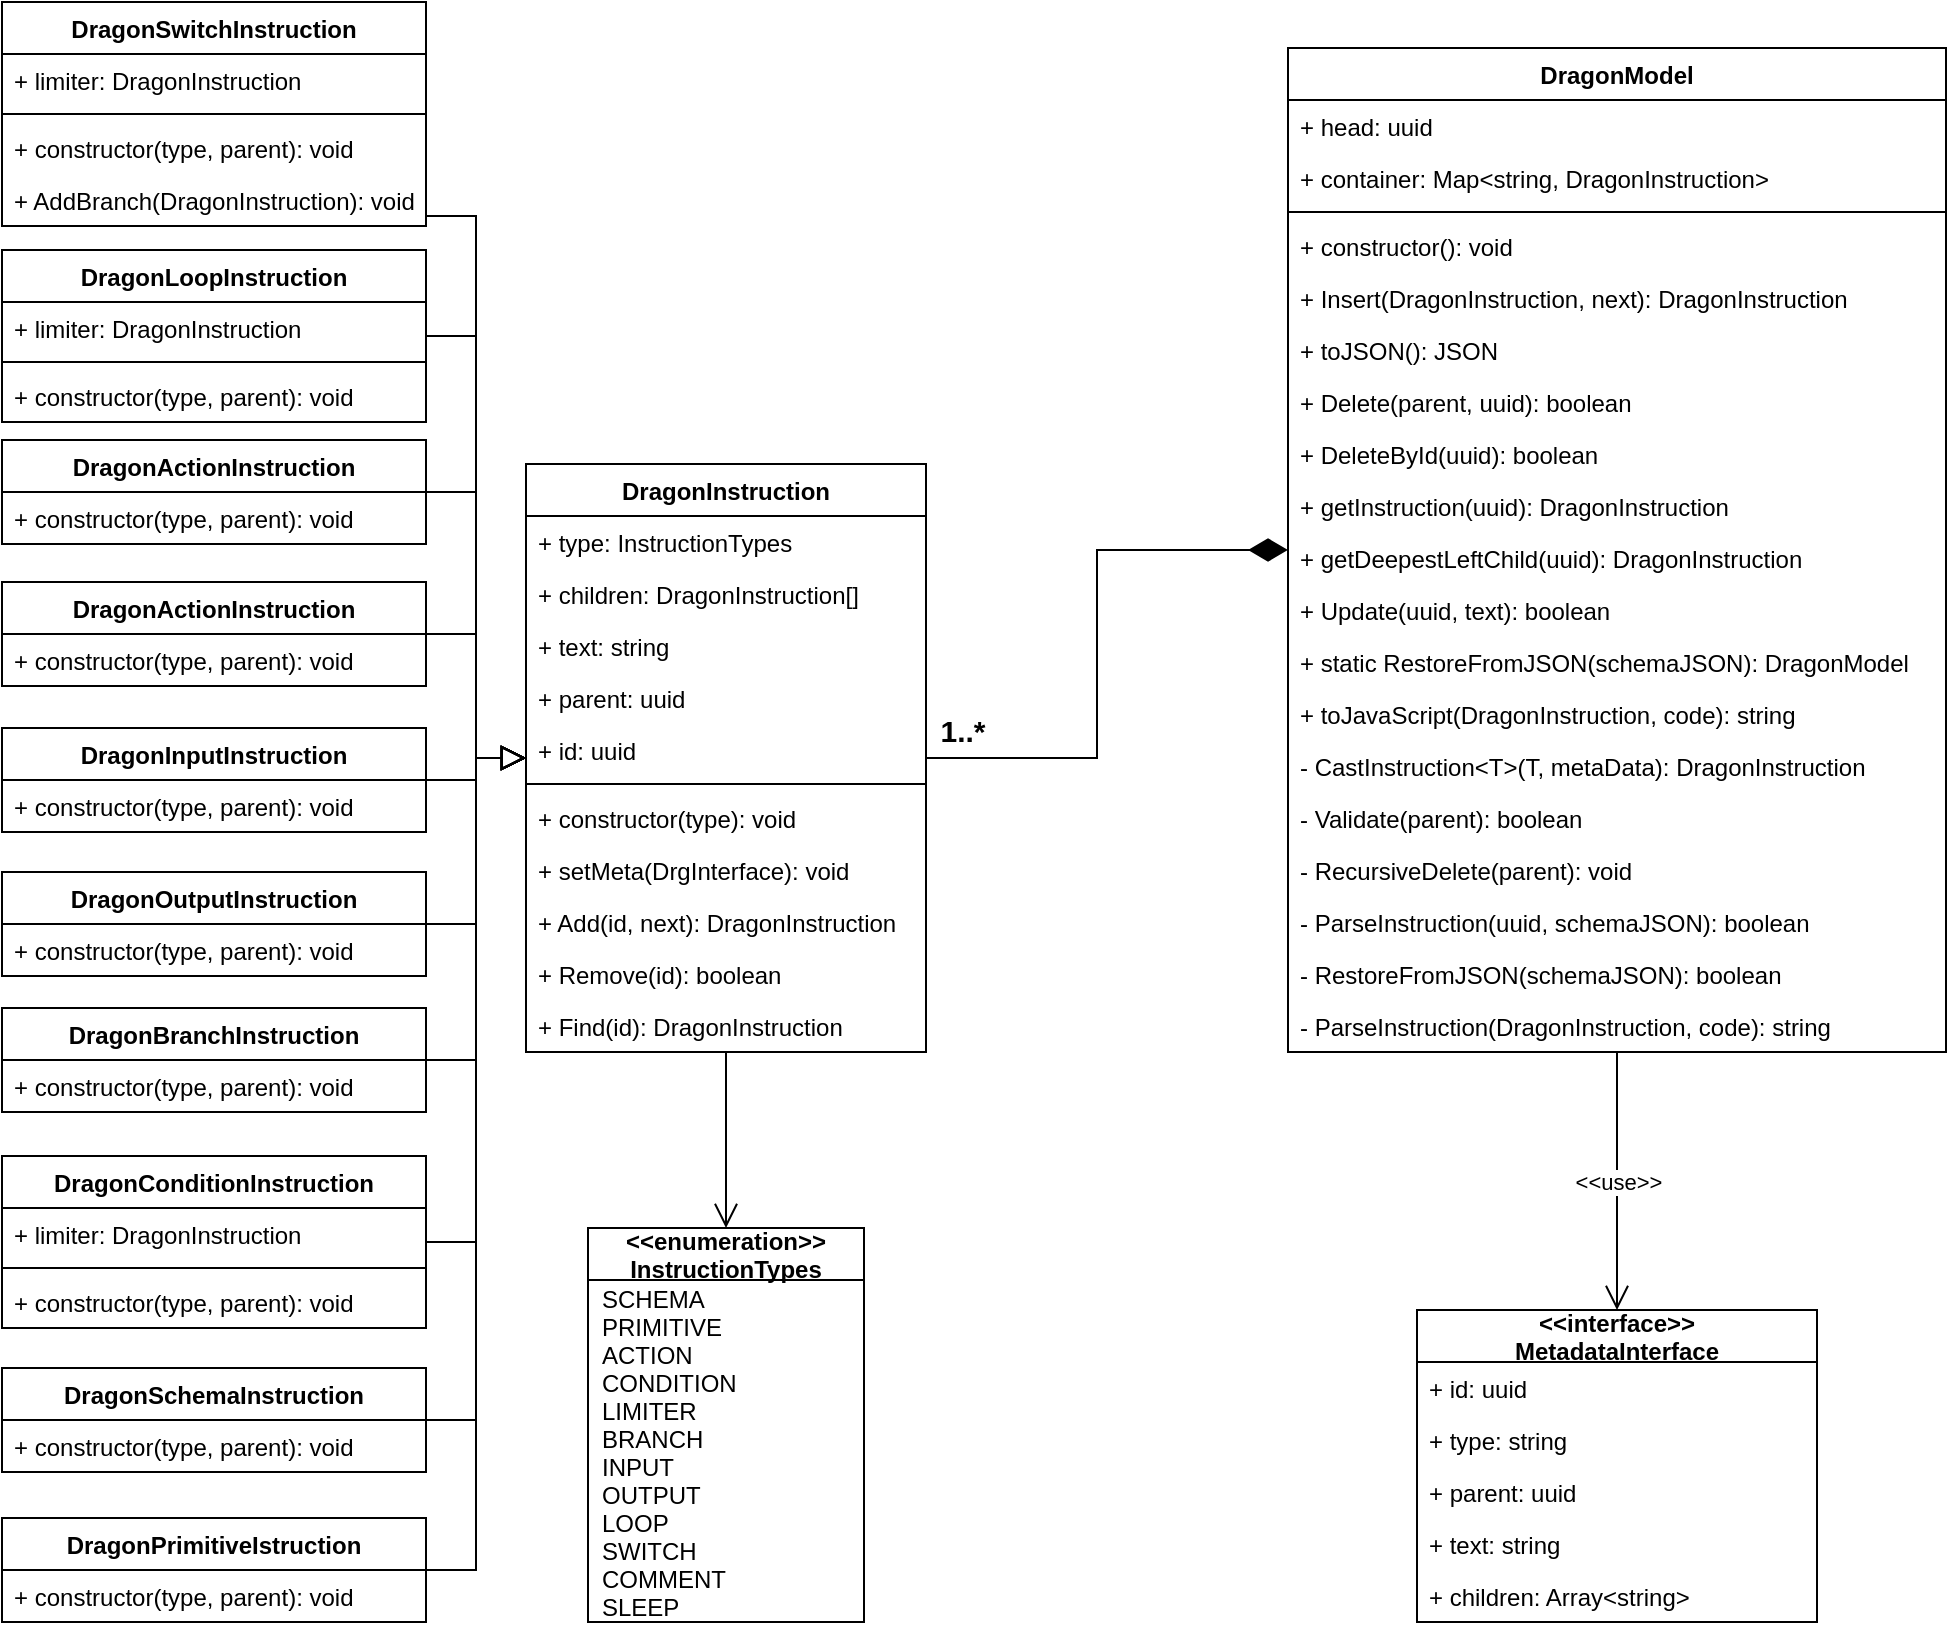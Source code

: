 <mxfile version="14.6.13" type="device"><diagram id="lkEdG2mua0TbgYjshl0X" name="Dragon"><mxGraphModel dx="1786" dy="419" grid="0" gridSize="10" guides="1" tooltips="1" connect="1" arrows="1" fold="1" page="0" pageScale="1" pageWidth="827" pageHeight="1169" math="0" shadow="0"><root><mxCell id="0"/><mxCell id="1" parent="0"/><mxCell id="usvuvdgIltnfsR_H9CdH-126" style="edgeStyle=orthogonalEdgeStyle;rounded=0;orthogonalLoop=1;jettySize=auto;html=1;endArrow=open;endFill=0;endSize=10;" edge="1" parent="1" source="usvuvdgIltnfsR_H9CdH-7" target="usvuvdgIltnfsR_H9CdH-120"><mxGeometry relative="1" as="geometry"/></mxCell><mxCell id="usvuvdgIltnfsR_H9CdH-129" style="edgeStyle=orthogonalEdgeStyle;rounded=0;orthogonalLoop=1;jettySize=auto;html=1;endArrow=diamondThin;endFill=1;endSize=17;" edge="1" parent="1" source="usvuvdgIltnfsR_H9CdH-7" target="usvuvdgIltnfsR_H9CdH-82"><mxGeometry relative="1" as="geometry"/></mxCell><mxCell id="usvuvdgIltnfsR_H9CdH-7" value="DragonInstruction" style="swimlane;fontStyle=1;align=center;verticalAlign=top;childLayout=stackLayout;horizontal=1;startSize=26;horizontalStack=0;resizeParent=1;resizeParentMax=0;resizeLast=0;collapsible=1;marginBottom=0;" vertex="1" parent="1"><mxGeometry x="180" y="820" width="200" height="294" as="geometry"/></mxCell><mxCell id="usvuvdgIltnfsR_H9CdH-16" value="+ type: InstructionTypes" style="text;strokeColor=none;fillColor=none;align=left;verticalAlign=top;spacingLeft=4;spacingRight=4;overflow=hidden;rotatable=0;points=[[0,0.5],[1,0.5]];portConstraint=eastwest;" vertex="1" parent="usvuvdgIltnfsR_H9CdH-7"><mxGeometry y="26" width="200" height="26" as="geometry"/></mxCell><mxCell id="usvuvdgIltnfsR_H9CdH-20" value="+ children: DragonInstruction[]" style="text;strokeColor=none;fillColor=none;align=left;verticalAlign=top;spacingLeft=4;spacingRight=4;overflow=hidden;rotatable=0;points=[[0,0.5],[1,0.5]];portConstraint=eastwest;" vertex="1" parent="usvuvdgIltnfsR_H9CdH-7"><mxGeometry y="52" width="200" height="26" as="geometry"/></mxCell><mxCell id="usvuvdgIltnfsR_H9CdH-19" value="+ text: string" style="text;strokeColor=none;fillColor=none;align=left;verticalAlign=top;spacingLeft=4;spacingRight=4;overflow=hidden;rotatable=0;points=[[0,0.5],[1,0.5]];portConstraint=eastwest;" vertex="1" parent="usvuvdgIltnfsR_H9CdH-7"><mxGeometry y="78" width="200" height="26" as="geometry"/></mxCell><mxCell id="usvuvdgIltnfsR_H9CdH-18" value="+ parent: uuid" style="text;strokeColor=none;fillColor=none;align=left;verticalAlign=top;spacingLeft=4;spacingRight=4;overflow=hidden;rotatable=0;points=[[0,0.5],[1,0.5]];portConstraint=eastwest;" vertex="1" parent="usvuvdgIltnfsR_H9CdH-7"><mxGeometry y="104" width="200" height="26" as="geometry"/></mxCell><mxCell id="usvuvdgIltnfsR_H9CdH-17" value="+ id: uuid" style="text;strokeColor=none;fillColor=none;align=left;verticalAlign=top;spacingLeft=4;spacingRight=4;overflow=hidden;rotatable=0;points=[[0,0.5],[1,0.5]];portConstraint=eastwest;" vertex="1" parent="usvuvdgIltnfsR_H9CdH-7"><mxGeometry y="130" width="200" height="26" as="geometry"/></mxCell><mxCell id="usvuvdgIltnfsR_H9CdH-9" value="" style="line;strokeWidth=1;fillColor=none;align=left;verticalAlign=middle;spacingTop=-1;spacingLeft=3;spacingRight=3;rotatable=0;labelPosition=right;points=[];portConstraint=eastwest;" vertex="1" parent="usvuvdgIltnfsR_H9CdH-7"><mxGeometry y="156" width="200" height="8" as="geometry"/></mxCell><mxCell id="usvuvdgIltnfsR_H9CdH-36" value="+ constructor(type): void" style="text;strokeColor=none;fillColor=none;align=left;verticalAlign=top;spacingLeft=4;spacingRight=4;overflow=hidden;rotatable=0;points=[[0,0.5],[1,0.5]];portConstraint=eastwest;" vertex="1" parent="usvuvdgIltnfsR_H9CdH-7"><mxGeometry y="164" width="200" height="26" as="geometry"/></mxCell><mxCell id="usvuvdgIltnfsR_H9CdH-21" value="+ setMeta(DrgInterface): void" style="text;strokeColor=none;fillColor=none;align=left;verticalAlign=top;spacingLeft=4;spacingRight=4;overflow=hidden;rotatable=0;points=[[0,0.5],[1,0.5]];portConstraint=eastwest;" vertex="1" parent="usvuvdgIltnfsR_H9CdH-7"><mxGeometry y="190" width="200" height="26" as="geometry"/></mxCell><mxCell id="usvuvdgIltnfsR_H9CdH-24" value="+ Add(id, next): DragonInstruction" style="text;strokeColor=none;fillColor=none;align=left;verticalAlign=top;spacingLeft=4;spacingRight=4;overflow=hidden;rotatable=0;points=[[0,0.5],[1,0.5]];portConstraint=eastwest;" vertex="1" parent="usvuvdgIltnfsR_H9CdH-7"><mxGeometry y="216" width="200" height="26" as="geometry"/></mxCell><mxCell id="usvuvdgIltnfsR_H9CdH-22" value="+ Remove(id): boolean" style="text;strokeColor=none;fillColor=none;align=left;verticalAlign=top;spacingLeft=4;spacingRight=4;overflow=hidden;rotatable=0;points=[[0,0.5],[1,0.5]];portConstraint=eastwest;" vertex="1" parent="usvuvdgIltnfsR_H9CdH-7"><mxGeometry y="242" width="200" height="26" as="geometry"/></mxCell><mxCell id="usvuvdgIltnfsR_H9CdH-23" value="+ Find(id): DragonInstruction" style="text;strokeColor=none;fillColor=none;align=left;verticalAlign=top;spacingLeft=4;spacingRight=4;overflow=hidden;rotatable=0;points=[[0,0.5],[1,0.5]];portConstraint=eastwest;" vertex="1" parent="usvuvdgIltnfsR_H9CdH-7"><mxGeometry y="268" width="200" height="26" as="geometry"/></mxCell><mxCell id="usvuvdgIltnfsR_H9CdH-38" style="edgeStyle=orthogonalEdgeStyle;rounded=0;orthogonalLoop=1;jettySize=auto;html=1;endArrow=block;endFill=0;endSize=10;" edge="1" parent="1" source="usvuvdgIltnfsR_H9CdH-25" target="usvuvdgIltnfsR_H9CdH-7"><mxGeometry relative="1" as="geometry"/></mxCell><mxCell id="usvuvdgIltnfsR_H9CdH-25" value="DragonActionInstruction" style="swimlane;fontStyle=1;align=center;verticalAlign=top;childLayout=stackLayout;horizontal=1;startSize=26;horizontalStack=0;resizeParent=1;resizeParentMax=0;resizeLast=0;collapsible=1;marginBottom=0;labelBackgroundColor=none;" vertex="1" parent="1"><mxGeometry x="-82" y="808" width="212" height="52" as="geometry"/></mxCell><mxCell id="usvuvdgIltnfsR_H9CdH-37" value="+ constructor(type, parent): void" style="text;strokeColor=none;fillColor=none;align=left;verticalAlign=top;spacingLeft=4;spacingRight=4;overflow=hidden;rotatable=0;points=[[0,0.5],[1,0.5]];portConstraint=eastwest;" vertex="1" parent="usvuvdgIltnfsR_H9CdH-25"><mxGeometry y="26" width="212" height="26" as="geometry"/></mxCell><mxCell id="usvuvdgIltnfsR_H9CdH-42" style="edgeStyle=orthogonalEdgeStyle;rounded=0;orthogonalLoop=1;jettySize=auto;html=1;endArrow=block;endFill=0;endSize=10;" edge="1" parent="1" source="usvuvdgIltnfsR_H9CdH-39" target="usvuvdgIltnfsR_H9CdH-7"><mxGeometry relative="1" as="geometry"/></mxCell><mxCell id="usvuvdgIltnfsR_H9CdH-39" value="DragonActionInstruction" style="swimlane;fontStyle=1;align=center;verticalAlign=top;childLayout=stackLayout;horizontal=1;startSize=26;horizontalStack=0;resizeParent=1;resizeParentMax=0;resizeLast=0;collapsible=1;marginBottom=0;labelBackgroundColor=none;" vertex="1" parent="1"><mxGeometry x="-82" y="879" width="212" height="52" as="geometry"/></mxCell><mxCell id="usvuvdgIltnfsR_H9CdH-41" value="+ constructor(type, parent): void" style="text;strokeColor=none;fillColor=none;align=left;verticalAlign=top;spacingLeft=4;spacingRight=4;overflow=hidden;rotatable=0;points=[[0,0.5],[1,0.5]];portConstraint=eastwest;" vertex="1" parent="usvuvdgIltnfsR_H9CdH-39"><mxGeometry y="26" width="212" height="26" as="geometry"/></mxCell><mxCell id="usvuvdgIltnfsR_H9CdH-73" style="edgeStyle=orthogonalEdgeStyle;rounded=0;orthogonalLoop=1;jettySize=auto;html=1;endArrow=block;endFill=0;endSize=10;" edge="1" parent="1" source="usvuvdgIltnfsR_H9CdH-43" target="usvuvdgIltnfsR_H9CdH-7"><mxGeometry relative="1" as="geometry"/></mxCell><mxCell id="usvuvdgIltnfsR_H9CdH-43" value="DragonInputInstruction" style="swimlane;fontStyle=1;align=center;verticalAlign=top;childLayout=stackLayout;horizontal=1;startSize=26;horizontalStack=0;resizeParent=1;resizeParentMax=0;resizeLast=0;collapsible=1;marginBottom=0;labelBackgroundColor=none;" vertex="1" parent="1"><mxGeometry x="-82" y="952" width="212" height="52" as="geometry"/></mxCell><mxCell id="usvuvdgIltnfsR_H9CdH-45" value="+ constructor(type, parent): void" style="text;strokeColor=none;fillColor=none;align=left;verticalAlign=top;spacingLeft=4;spacingRight=4;overflow=hidden;rotatable=0;points=[[0,0.5],[1,0.5]];portConstraint=eastwest;" vertex="1" parent="usvuvdgIltnfsR_H9CdH-43"><mxGeometry y="26" width="212" height="26" as="geometry"/></mxCell><mxCell id="usvuvdgIltnfsR_H9CdH-75" style="edgeStyle=orthogonalEdgeStyle;rounded=0;orthogonalLoop=1;jettySize=auto;html=1;endArrow=block;endFill=0;endSize=10;" edge="1" parent="1" source="usvuvdgIltnfsR_H9CdH-46" target="usvuvdgIltnfsR_H9CdH-7"><mxGeometry relative="1" as="geometry"/></mxCell><mxCell id="usvuvdgIltnfsR_H9CdH-46" value="DragonOutputInstruction" style="swimlane;fontStyle=1;align=center;verticalAlign=top;childLayout=stackLayout;horizontal=1;startSize=26;horizontalStack=0;resizeParent=1;resizeParentMax=0;resizeLast=0;collapsible=1;marginBottom=0;labelBackgroundColor=none;" vertex="1" parent="1"><mxGeometry x="-82" y="1024" width="212" height="52" as="geometry"/></mxCell><mxCell id="usvuvdgIltnfsR_H9CdH-48" value="+ constructor(type, parent): void" style="text;strokeColor=none;fillColor=none;align=left;verticalAlign=top;spacingLeft=4;spacingRight=4;overflow=hidden;rotatable=0;points=[[0,0.5],[1,0.5]];portConstraint=eastwest;" vertex="1" parent="usvuvdgIltnfsR_H9CdH-46"><mxGeometry y="26" width="212" height="26" as="geometry"/></mxCell><mxCell id="usvuvdgIltnfsR_H9CdH-76" style="edgeStyle=orthogonalEdgeStyle;rounded=0;orthogonalLoop=1;jettySize=auto;html=1;endArrow=block;endFill=0;endSize=10;" edge="1" parent="1" source="usvuvdgIltnfsR_H9CdH-49" target="usvuvdgIltnfsR_H9CdH-7"><mxGeometry relative="1" as="geometry"/></mxCell><mxCell id="usvuvdgIltnfsR_H9CdH-49" value="DragonBranchInstruction" style="swimlane;fontStyle=1;align=center;verticalAlign=top;childLayout=stackLayout;horizontal=1;startSize=26;horizontalStack=0;resizeParent=1;resizeParentMax=0;resizeLast=0;collapsible=1;marginBottom=0;labelBackgroundColor=none;" vertex="1" parent="1"><mxGeometry x="-82" y="1092" width="212" height="52" as="geometry"/></mxCell><mxCell id="usvuvdgIltnfsR_H9CdH-51" value="+ constructor(type, parent): void" style="text;strokeColor=none;fillColor=none;align=left;verticalAlign=top;spacingLeft=4;spacingRight=4;overflow=hidden;rotatable=0;points=[[0,0.5],[1,0.5]];portConstraint=eastwest;" vertex="1" parent="usvuvdgIltnfsR_H9CdH-49"><mxGeometry y="26" width="212" height="26" as="geometry"/></mxCell><mxCell id="usvuvdgIltnfsR_H9CdH-77" style="edgeStyle=orthogonalEdgeStyle;rounded=0;orthogonalLoop=1;jettySize=auto;html=1;endArrow=block;endFill=0;endSize=10;" edge="1" parent="1" source="usvuvdgIltnfsR_H9CdH-54" target="usvuvdgIltnfsR_H9CdH-7"><mxGeometry relative="1" as="geometry"><Array as="points"><mxPoint x="155" y="1209"/><mxPoint x="155" y="967"/></Array></mxGeometry></mxCell><mxCell id="usvuvdgIltnfsR_H9CdH-54" value="DragonConditionInstruction" style="swimlane;fontStyle=1;align=center;verticalAlign=top;childLayout=stackLayout;horizontal=1;startSize=26;horizontalStack=0;resizeParent=1;resizeParentMax=0;resizeLast=0;collapsible=1;marginBottom=0;labelBackgroundColor=none;" vertex="1" parent="1"><mxGeometry x="-82" y="1166" width="212" height="86" as="geometry"/></mxCell><mxCell id="usvuvdgIltnfsR_H9CdH-57" value="+ limiter: DragonInstruction" style="text;strokeColor=none;fillColor=none;align=left;verticalAlign=top;spacingLeft=4;spacingRight=4;overflow=hidden;rotatable=0;points=[[0,0.5],[1,0.5]];portConstraint=eastwest;" vertex="1" parent="usvuvdgIltnfsR_H9CdH-54"><mxGeometry y="26" width="212" height="26" as="geometry"/></mxCell><mxCell id="usvuvdgIltnfsR_H9CdH-55" value="" style="line;strokeWidth=1;fillColor=none;align=left;verticalAlign=middle;spacingTop=-1;spacingLeft=3;spacingRight=3;rotatable=0;labelPosition=right;points=[];portConstraint=eastwest;" vertex="1" parent="usvuvdgIltnfsR_H9CdH-54"><mxGeometry y="52" width="212" height="8" as="geometry"/></mxCell><mxCell id="usvuvdgIltnfsR_H9CdH-56" value="+ constructor(type, parent): void" style="text;strokeColor=none;fillColor=none;align=left;verticalAlign=top;spacingLeft=4;spacingRight=4;overflow=hidden;rotatable=0;points=[[0,0.5],[1,0.5]];portConstraint=eastwest;" vertex="1" parent="usvuvdgIltnfsR_H9CdH-54"><mxGeometry y="60" width="212" height="26" as="geometry"/></mxCell><mxCell id="usvuvdgIltnfsR_H9CdH-81" style="edgeStyle=orthogonalEdgeStyle;rounded=0;orthogonalLoop=1;jettySize=auto;html=1;endArrow=block;endFill=0;endSize=10;" edge="1" parent="1" source="usvuvdgIltnfsR_H9CdH-58" target="usvuvdgIltnfsR_H9CdH-7"><mxGeometry relative="1" as="geometry"><Array as="points"><mxPoint x="155" y="756"/><mxPoint x="155" y="967"/></Array></mxGeometry></mxCell><mxCell id="usvuvdgIltnfsR_H9CdH-58" value="DragonLoopInstruction" style="swimlane;fontStyle=1;align=center;verticalAlign=top;childLayout=stackLayout;horizontal=1;startSize=26;horizontalStack=0;resizeParent=1;resizeParentMax=0;resizeLast=0;collapsible=1;marginBottom=0;labelBackgroundColor=none;" vertex="1" parent="1"><mxGeometry x="-82" y="713" width="212" height="86" as="geometry"/></mxCell><mxCell id="usvuvdgIltnfsR_H9CdH-59" value="+ limiter: DragonInstruction" style="text;strokeColor=none;fillColor=none;align=left;verticalAlign=top;spacingLeft=4;spacingRight=4;overflow=hidden;rotatable=0;points=[[0,0.5],[1,0.5]];portConstraint=eastwest;" vertex="1" parent="usvuvdgIltnfsR_H9CdH-58"><mxGeometry y="26" width="212" height="26" as="geometry"/></mxCell><mxCell id="usvuvdgIltnfsR_H9CdH-60" value="" style="line;strokeWidth=1;fillColor=none;align=left;verticalAlign=middle;spacingTop=-1;spacingLeft=3;spacingRight=3;rotatable=0;labelPosition=right;points=[];portConstraint=eastwest;" vertex="1" parent="usvuvdgIltnfsR_H9CdH-58"><mxGeometry y="52" width="212" height="8" as="geometry"/></mxCell><mxCell id="usvuvdgIltnfsR_H9CdH-61" value="+ constructor(type, parent): void" style="text;strokeColor=none;fillColor=none;align=left;verticalAlign=top;spacingLeft=4;spacingRight=4;overflow=hidden;rotatable=0;points=[[0,0.5],[1,0.5]];portConstraint=eastwest;" vertex="1" parent="usvuvdgIltnfsR_H9CdH-58"><mxGeometry y="60" width="212" height="26" as="geometry"/></mxCell><mxCell id="usvuvdgIltnfsR_H9CdH-80" style="edgeStyle=orthogonalEdgeStyle;rounded=0;orthogonalLoop=1;jettySize=auto;html=1;endArrow=block;endFill=0;endSize=10;" edge="1" parent="1" source="usvuvdgIltnfsR_H9CdH-62" target="usvuvdgIltnfsR_H9CdH-7"><mxGeometry relative="1" as="geometry"><Array as="points"><mxPoint x="155" y="696.0"/><mxPoint x="155" y="967.0"/></Array></mxGeometry></mxCell><mxCell id="usvuvdgIltnfsR_H9CdH-62" value="DragonSwitchInstruction" style="swimlane;fontStyle=1;align=center;verticalAlign=top;childLayout=stackLayout;horizontal=1;startSize=26;horizontalStack=0;resizeParent=1;resizeParentMax=0;resizeLast=0;collapsible=1;marginBottom=0;labelBackgroundColor=none;" vertex="1" parent="1"><mxGeometry x="-82" y="589" width="212" height="112" as="geometry"/></mxCell><mxCell id="usvuvdgIltnfsR_H9CdH-63" value="+ limiter: DragonInstruction" style="text;strokeColor=none;fillColor=none;align=left;verticalAlign=top;spacingLeft=4;spacingRight=4;overflow=hidden;rotatable=0;points=[[0,0.5],[1,0.5]];portConstraint=eastwest;" vertex="1" parent="usvuvdgIltnfsR_H9CdH-62"><mxGeometry y="26" width="212" height="26" as="geometry"/></mxCell><mxCell id="usvuvdgIltnfsR_H9CdH-64" value="" style="line;strokeWidth=1;fillColor=none;align=left;verticalAlign=middle;spacingTop=-1;spacingLeft=3;spacingRight=3;rotatable=0;labelPosition=right;points=[];portConstraint=eastwest;" vertex="1" parent="usvuvdgIltnfsR_H9CdH-62"><mxGeometry y="52" width="212" height="8" as="geometry"/></mxCell><mxCell id="usvuvdgIltnfsR_H9CdH-65" value="+ constructor(type, parent): void" style="text;strokeColor=none;fillColor=none;align=left;verticalAlign=top;spacingLeft=4;spacingRight=4;overflow=hidden;rotatable=0;points=[[0,0.5],[1,0.5]];portConstraint=eastwest;" vertex="1" parent="usvuvdgIltnfsR_H9CdH-62"><mxGeometry y="60" width="212" height="26" as="geometry"/></mxCell><mxCell id="usvuvdgIltnfsR_H9CdH-66" value="+ AddBranch(DragonInstruction): void" style="text;strokeColor=none;fillColor=none;align=left;verticalAlign=top;spacingLeft=4;spacingRight=4;overflow=hidden;rotatable=0;points=[[0,0.5],[1,0.5]];portConstraint=eastwest;" vertex="1" parent="usvuvdgIltnfsR_H9CdH-62"><mxGeometry y="86" width="212" height="26" as="geometry"/></mxCell><mxCell id="usvuvdgIltnfsR_H9CdH-78" style="edgeStyle=orthogonalEdgeStyle;rounded=0;orthogonalLoop=1;jettySize=auto;html=1;endArrow=block;endFill=0;endSize=10;" edge="1" parent="1" source="usvuvdgIltnfsR_H9CdH-67" target="usvuvdgIltnfsR_H9CdH-7"><mxGeometry relative="1" as="geometry"><Array as="points"><mxPoint x="155" y="1298"/><mxPoint x="155" y="967"/></Array></mxGeometry></mxCell><mxCell id="usvuvdgIltnfsR_H9CdH-67" value="DragonSchemaInstruction" style="swimlane;fontStyle=1;align=center;verticalAlign=top;childLayout=stackLayout;horizontal=1;startSize=26;horizontalStack=0;resizeParent=1;resizeParentMax=0;resizeLast=0;collapsible=1;marginBottom=0;labelBackgroundColor=none;" vertex="1" parent="1"><mxGeometry x="-82" y="1272" width="212" height="52" as="geometry"/></mxCell><mxCell id="usvuvdgIltnfsR_H9CdH-69" value="+ constructor(type, parent): void" style="text;strokeColor=none;fillColor=none;align=left;verticalAlign=top;spacingLeft=4;spacingRight=4;overflow=hidden;rotatable=0;points=[[0,0.5],[1,0.5]];portConstraint=eastwest;" vertex="1" parent="usvuvdgIltnfsR_H9CdH-67"><mxGeometry y="26" width="212" height="26" as="geometry"/></mxCell><mxCell id="usvuvdgIltnfsR_H9CdH-79" style="edgeStyle=orthogonalEdgeStyle;rounded=0;orthogonalLoop=1;jettySize=auto;html=1;endArrow=block;endFill=0;endSize=10;" edge="1" parent="1" source="usvuvdgIltnfsR_H9CdH-70" target="usvuvdgIltnfsR_H9CdH-7"><mxGeometry relative="1" as="geometry"><Array as="points"><mxPoint x="155" y="1373"/><mxPoint x="155" y="967"/></Array></mxGeometry></mxCell><mxCell id="usvuvdgIltnfsR_H9CdH-70" value="DragonPrimitiveIstruction" style="swimlane;fontStyle=1;align=center;verticalAlign=top;childLayout=stackLayout;horizontal=1;startSize=26;horizontalStack=0;resizeParent=1;resizeParentMax=0;resizeLast=0;collapsible=1;marginBottom=0;labelBackgroundColor=none;" vertex="1" parent="1"><mxGeometry x="-82" y="1347" width="212" height="52" as="geometry"/></mxCell><mxCell id="usvuvdgIltnfsR_H9CdH-72" value="+ constructor(type, parent): void" style="text;strokeColor=none;fillColor=none;align=left;verticalAlign=top;spacingLeft=4;spacingRight=4;overflow=hidden;rotatable=0;points=[[0,0.5],[1,0.5]];portConstraint=eastwest;" vertex="1" parent="usvuvdgIltnfsR_H9CdH-70"><mxGeometry y="26" width="212" height="26" as="geometry"/></mxCell><mxCell id="usvuvdgIltnfsR_H9CdH-127" value="&amp;lt;&amp;lt;use&amp;gt;&amp;gt;" style="edgeStyle=orthogonalEdgeStyle;rounded=0;orthogonalLoop=1;jettySize=auto;html=1;endArrow=open;endFill=0;endSize=10;" edge="1" parent="1" source="usvuvdgIltnfsR_H9CdH-82" target="usvuvdgIltnfsR_H9CdH-108"><mxGeometry relative="1" as="geometry"/></mxCell><mxCell id="usvuvdgIltnfsR_H9CdH-82" value="DragonModel" style="swimlane;fontStyle=1;align=center;verticalAlign=top;childLayout=stackLayout;horizontal=1;startSize=26;horizontalStack=0;resizeParent=1;resizeParentMax=0;resizeLast=0;collapsible=1;marginBottom=0;" vertex="1" parent="1"><mxGeometry x="561" y="612" width="329" height="502" as="geometry"/></mxCell><mxCell id="usvuvdgIltnfsR_H9CdH-83" value="+ head: uuid" style="text;strokeColor=none;fillColor=none;align=left;verticalAlign=top;spacingLeft=4;spacingRight=4;overflow=hidden;rotatable=0;points=[[0,0.5],[1,0.5]];portConstraint=eastwest;fontSize=12;" vertex="1" parent="usvuvdgIltnfsR_H9CdH-82"><mxGeometry y="26" width="329" height="26" as="geometry"/></mxCell><mxCell id="usvuvdgIltnfsR_H9CdH-84" value="+ container: Map&lt;string, DragonInstruction&gt;" style="text;strokeColor=none;fillColor=none;align=left;verticalAlign=top;spacingLeft=4;spacingRight=4;overflow=hidden;rotatable=0;points=[[0,0.5],[1,0.5]];portConstraint=eastwest;" vertex="1" parent="usvuvdgIltnfsR_H9CdH-82"><mxGeometry y="52" width="329" height="26" as="geometry"/></mxCell><mxCell id="usvuvdgIltnfsR_H9CdH-88" value="" style="line;strokeWidth=1;fillColor=none;align=left;verticalAlign=middle;spacingTop=-1;spacingLeft=3;spacingRight=3;rotatable=0;labelPosition=right;points=[];portConstraint=eastwest;" vertex="1" parent="usvuvdgIltnfsR_H9CdH-82"><mxGeometry y="78" width="329" height="8" as="geometry"/></mxCell><mxCell id="usvuvdgIltnfsR_H9CdH-89" value="+ constructor(): void" style="text;strokeColor=none;fillColor=none;align=left;verticalAlign=top;spacingLeft=4;spacingRight=4;overflow=hidden;rotatable=0;points=[[0,0.5],[1,0.5]];portConstraint=eastwest;" vertex="1" parent="usvuvdgIltnfsR_H9CdH-82"><mxGeometry y="86" width="329" height="26" as="geometry"/></mxCell><mxCell id="usvuvdgIltnfsR_H9CdH-91" value="+ Insert(DragonInstruction, next): DragonInstruction" style="text;strokeColor=none;fillColor=none;align=left;verticalAlign=top;spacingLeft=4;spacingRight=4;overflow=hidden;rotatable=0;points=[[0,0.5],[1,0.5]];portConstraint=eastwest;" vertex="1" parent="usvuvdgIltnfsR_H9CdH-82"><mxGeometry y="112" width="329" height="26" as="geometry"/></mxCell><mxCell id="usvuvdgIltnfsR_H9CdH-90" value="+ toJSON(): JSON" style="text;strokeColor=none;fillColor=none;align=left;verticalAlign=top;spacingLeft=4;spacingRight=4;overflow=hidden;rotatable=0;points=[[0,0.5],[1,0.5]];portConstraint=eastwest;" vertex="1" parent="usvuvdgIltnfsR_H9CdH-82"><mxGeometry y="138" width="329" height="26" as="geometry"/></mxCell><mxCell id="usvuvdgIltnfsR_H9CdH-94" value="+ Delete(parent, uuid): boolean" style="text;strokeColor=none;fillColor=none;align=left;verticalAlign=top;spacingLeft=4;spacingRight=4;overflow=hidden;rotatable=0;points=[[0,0.5],[1,0.5]];portConstraint=eastwest;" vertex="1" parent="usvuvdgIltnfsR_H9CdH-82"><mxGeometry y="164" width="329" height="26" as="geometry"/></mxCell><mxCell id="usvuvdgIltnfsR_H9CdH-98" value="+ DeleteById(uuid): boolean" style="text;strokeColor=none;fillColor=none;align=left;verticalAlign=top;spacingLeft=4;spacingRight=4;overflow=hidden;rotatable=0;points=[[0,0.5],[1,0.5]];portConstraint=eastwest;" vertex="1" parent="usvuvdgIltnfsR_H9CdH-82"><mxGeometry y="190" width="329" height="26" as="geometry"/></mxCell><mxCell id="usvuvdgIltnfsR_H9CdH-93" value="+ getInstruction(uuid): DragonInstruction" style="text;strokeColor=none;fillColor=none;align=left;verticalAlign=top;spacingLeft=4;spacingRight=4;overflow=hidden;rotatable=0;points=[[0,0.5],[1,0.5]];portConstraint=eastwest;" vertex="1" parent="usvuvdgIltnfsR_H9CdH-82"><mxGeometry y="216" width="329" height="26" as="geometry"/></mxCell><mxCell id="usvuvdgIltnfsR_H9CdH-99" value="+ getDeepestLeftChild(uuid): DragonInstruction" style="text;strokeColor=none;fillColor=none;align=left;verticalAlign=top;spacingLeft=4;spacingRight=4;overflow=hidden;rotatable=0;points=[[0,0.5],[1,0.5]];portConstraint=eastwest;" vertex="1" parent="usvuvdgIltnfsR_H9CdH-82"><mxGeometry y="242" width="329" height="26" as="geometry"/></mxCell><mxCell id="usvuvdgIltnfsR_H9CdH-92" value="+ Update(uuid, text): boolean" style="text;strokeColor=none;fillColor=none;align=left;verticalAlign=top;spacingLeft=4;spacingRight=4;overflow=hidden;rotatable=0;points=[[0,0.5],[1,0.5]];portConstraint=eastwest;" vertex="1" parent="usvuvdgIltnfsR_H9CdH-82"><mxGeometry y="268" width="329" height="26" as="geometry"/></mxCell><mxCell id="usvuvdgIltnfsR_H9CdH-102" value="+ static RestoreFromJSON(schemaJSON): DragonModel" style="text;strokeColor=none;fillColor=none;align=left;verticalAlign=top;spacingLeft=4;spacingRight=4;overflow=hidden;rotatable=0;points=[[0,0.5],[1,0.5]];portConstraint=eastwest;" vertex="1" parent="usvuvdgIltnfsR_H9CdH-82"><mxGeometry y="294" width="329" height="26" as="geometry"/></mxCell><mxCell id="usvuvdgIltnfsR_H9CdH-107" value="+ toJavaScript(DragonInstruction, code): string" style="text;strokeColor=none;fillColor=none;align=left;verticalAlign=top;spacingLeft=4;spacingRight=4;overflow=hidden;rotatable=0;points=[[0,0.5],[1,0.5]];portConstraint=eastwest;" vertex="1" parent="usvuvdgIltnfsR_H9CdH-82"><mxGeometry y="320" width="329" height="26" as="geometry"/></mxCell><mxCell id="usvuvdgIltnfsR_H9CdH-101" value="- CastInstruction&lt;T&gt;(T, metaData): DragonInstruction" style="text;strokeColor=none;fillColor=none;align=left;verticalAlign=top;spacingLeft=4;spacingRight=4;overflow=hidden;rotatable=0;points=[[0,0.5],[1,0.5]];portConstraint=eastwest;" vertex="1" parent="usvuvdgIltnfsR_H9CdH-82"><mxGeometry y="346" width="329" height="26" as="geometry"/></mxCell><mxCell id="usvuvdgIltnfsR_H9CdH-96" value="- Validate(parent): boolean" style="text;strokeColor=none;fillColor=none;align=left;verticalAlign=top;spacingLeft=4;spacingRight=4;overflow=hidden;rotatable=0;points=[[0,0.5],[1,0.5]];portConstraint=eastwest;" vertex="1" parent="usvuvdgIltnfsR_H9CdH-82"><mxGeometry y="372" width="329" height="26" as="geometry"/></mxCell><mxCell id="usvuvdgIltnfsR_H9CdH-95" value="- RecursiveDelete(parent): void" style="text;strokeColor=none;fillColor=none;align=left;verticalAlign=top;spacingLeft=4;spacingRight=4;overflow=hidden;rotatable=0;points=[[0,0.5],[1,0.5]];portConstraint=eastwest;" vertex="1" parent="usvuvdgIltnfsR_H9CdH-82"><mxGeometry y="398" width="329" height="26" as="geometry"/></mxCell><mxCell id="usvuvdgIltnfsR_H9CdH-104" value="- ParseInstruction(uuid, schemaJSON): boolean" style="text;strokeColor=none;fillColor=none;align=left;verticalAlign=top;spacingLeft=4;spacingRight=4;overflow=hidden;rotatable=0;points=[[0,0.5],[1,0.5]];portConstraint=eastwest;" vertex="1" parent="usvuvdgIltnfsR_H9CdH-82"><mxGeometry y="424" width="329" height="26" as="geometry"/></mxCell><mxCell id="usvuvdgIltnfsR_H9CdH-105" value="- RestoreFromJSON(schemaJSON): boolean" style="text;strokeColor=none;fillColor=none;align=left;verticalAlign=top;spacingLeft=4;spacingRight=4;overflow=hidden;rotatable=0;points=[[0,0.5],[1,0.5]];portConstraint=eastwest;" vertex="1" parent="usvuvdgIltnfsR_H9CdH-82"><mxGeometry y="450" width="329" height="26" as="geometry"/></mxCell><mxCell id="usvuvdgIltnfsR_H9CdH-106" value="- ParseInstruction(DragonInstruction, code): string" style="text;strokeColor=none;fillColor=none;align=left;verticalAlign=top;spacingLeft=4;spacingRight=4;overflow=hidden;rotatable=0;points=[[0,0.5],[1,0.5]];portConstraint=eastwest;" vertex="1" parent="usvuvdgIltnfsR_H9CdH-82"><mxGeometry y="476" width="329" height="26" as="geometry"/></mxCell><mxCell id="usvuvdgIltnfsR_H9CdH-108" value="&lt;&lt;interface&gt;&gt;&#10;MetadataInterface" style="swimlane;fontStyle=1;align=center;verticalAlign=middle;childLayout=stackLayout;horizontal=1;startSize=26;horizontalStack=0;resizeParent=1;resizeParentMax=0;resizeLast=0;collapsible=1;marginBottom=0;" vertex="1" parent="1"><mxGeometry x="625.5" y="1243" width="200" height="156" as="geometry"/></mxCell><mxCell id="usvuvdgIltnfsR_H9CdH-113" value="+ id: uuid" style="text;strokeColor=none;fillColor=none;align=left;verticalAlign=top;spacingLeft=4;spacingRight=4;overflow=hidden;rotatable=0;points=[[0,0.5],[1,0.5]];portConstraint=eastwest;" vertex="1" parent="usvuvdgIltnfsR_H9CdH-108"><mxGeometry y="26" width="200" height="26" as="geometry"/></mxCell><mxCell id="usvuvdgIltnfsR_H9CdH-109" value="+ type: string" style="text;strokeColor=none;fillColor=none;align=left;verticalAlign=top;spacingLeft=4;spacingRight=4;overflow=hidden;rotatable=0;points=[[0,0.5],[1,0.5]];portConstraint=eastwest;" vertex="1" parent="usvuvdgIltnfsR_H9CdH-108"><mxGeometry y="52" width="200" height="26" as="geometry"/></mxCell><mxCell id="usvuvdgIltnfsR_H9CdH-112" value="+ parent: uuid" style="text;strokeColor=none;fillColor=none;align=left;verticalAlign=top;spacingLeft=4;spacingRight=4;overflow=hidden;rotatable=0;points=[[0,0.5],[1,0.5]];portConstraint=eastwest;" vertex="1" parent="usvuvdgIltnfsR_H9CdH-108"><mxGeometry y="78" width="200" height="26" as="geometry"/></mxCell><mxCell id="usvuvdgIltnfsR_H9CdH-111" value="+ text: string" style="text;strokeColor=none;fillColor=none;align=left;verticalAlign=top;spacingLeft=4;spacingRight=4;overflow=hidden;rotatable=0;points=[[0,0.5],[1,0.5]];portConstraint=eastwest;" vertex="1" parent="usvuvdgIltnfsR_H9CdH-108"><mxGeometry y="104" width="200" height="26" as="geometry"/></mxCell><mxCell id="usvuvdgIltnfsR_H9CdH-110" value="+ children: Array&lt;string&gt;" style="text;strokeColor=none;fillColor=none;align=left;verticalAlign=top;spacingLeft=4;spacingRight=4;overflow=hidden;rotatable=0;points=[[0,0.5],[1,0.5]];portConstraint=eastwest;" vertex="1" parent="usvuvdgIltnfsR_H9CdH-108"><mxGeometry y="130" width="200" height="26" as="geometry"/></mxCell><mxCell id="usvuvdgIltnfsR_H9CdH-120" value="&lt;&lt;enumeration&gt;&gt;&#10;InstructionTypes" style="swimlane;fontStyle=1;align=center;verticalAlign=middle;childLayout=stackLayout;horizontal=1;startSize=26;horizontalStack=0;resizeParent=1;resizeParentMax=0;resizeLast=0;collapsible=1;marginBottom=0;" vertex="1" parent="1"><mxGeometry x="211" y="1202" width="138" height="197" as="geometry"/></mxCell><mxCell id="usvuvdgIltnfsR_H9CdH-121" value="SCHEMA&#10;PRIMITIVE&#10;ACTION&#10;CONDITION&#10;LIMITER&#10;BRANCH&#10;INPUT&#10;OUTPUT&#10;LOOP&#10;SWITCH&#10;COMMENT&#10;SLEEP" style="text;strokeColor=none;fillColor=none;align=left;verticalAlign=middle;spacingLeft=4;spacingRight=4;overflow=hidden;rotatable=0;points=[[0,0.5],[1,0.5]];portConstraint=eastwest;spacingBottom=1;spacing=3;" vertex="1" parent="usvuvdgIltnfsR_H9CdH-120"><mxGeometry y="26" width="138" height="171" as="geometry"/></mxCell><mxCell id="usvuvdgIltnfsR_H9CdH-130" value="1..*" style="text;html=1;align=center;verticalAlign=middle;resizable=0;points=[];autosize=1;strokeColor=none;fontStyle=1;fontSize=15;" vertex="1" parent="1"><mxGeometry x="381" y="942" width="33" height="21" as="geometry"/></mxCell></root></mxGraphModel></diagram></mxfile>